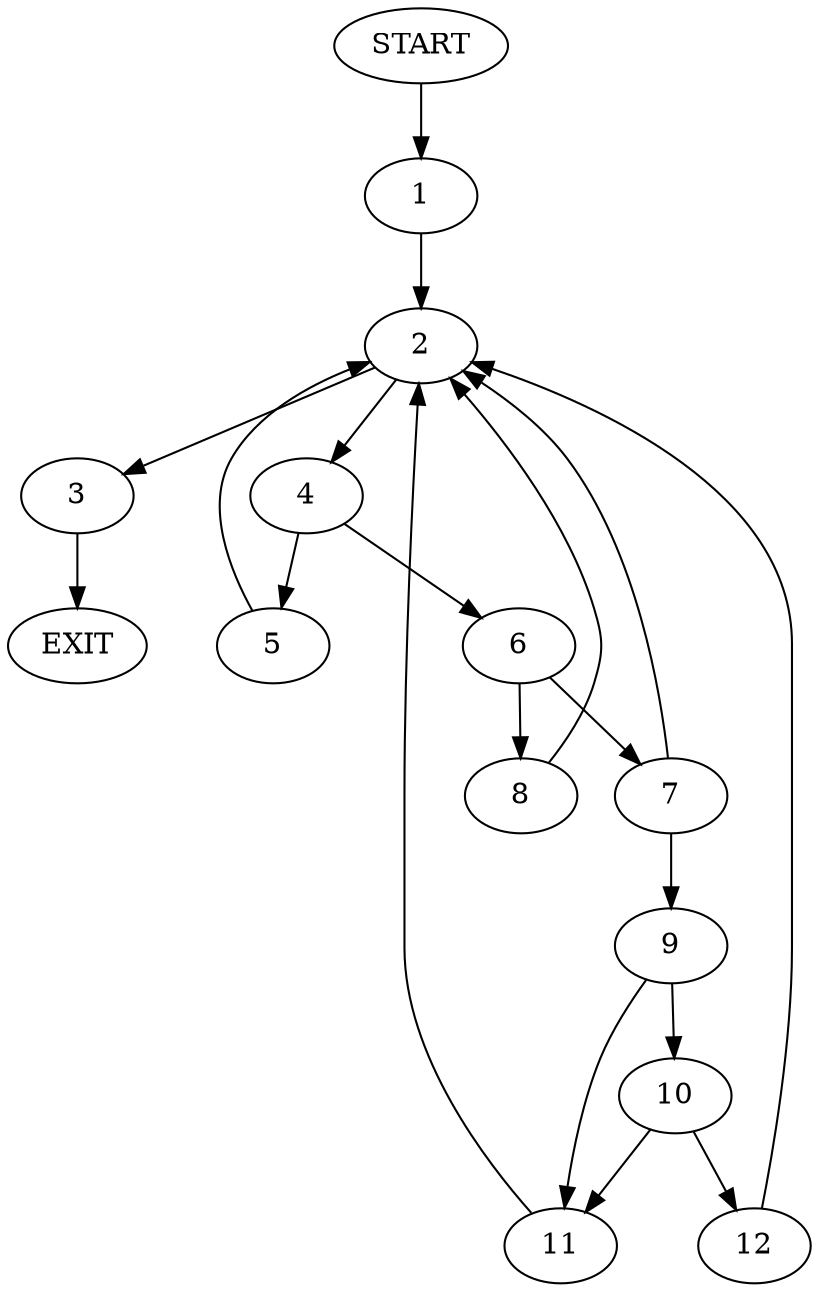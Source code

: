 digraph {
0 [label="START"]
13 [label="EXIT"]
0 -> 1
1 -> 2
2 -> 3
2 -> 4
3 -> 13
4 -> 5
4 -> 6
5 -> 2
6 -> 7
6 -> 8
7 -> 2
7 -> 9
8 -> 2
9 -> 10
9 -> 11
11 -> 2
10 -> 11
10 -> 12
12 -> 2
}

